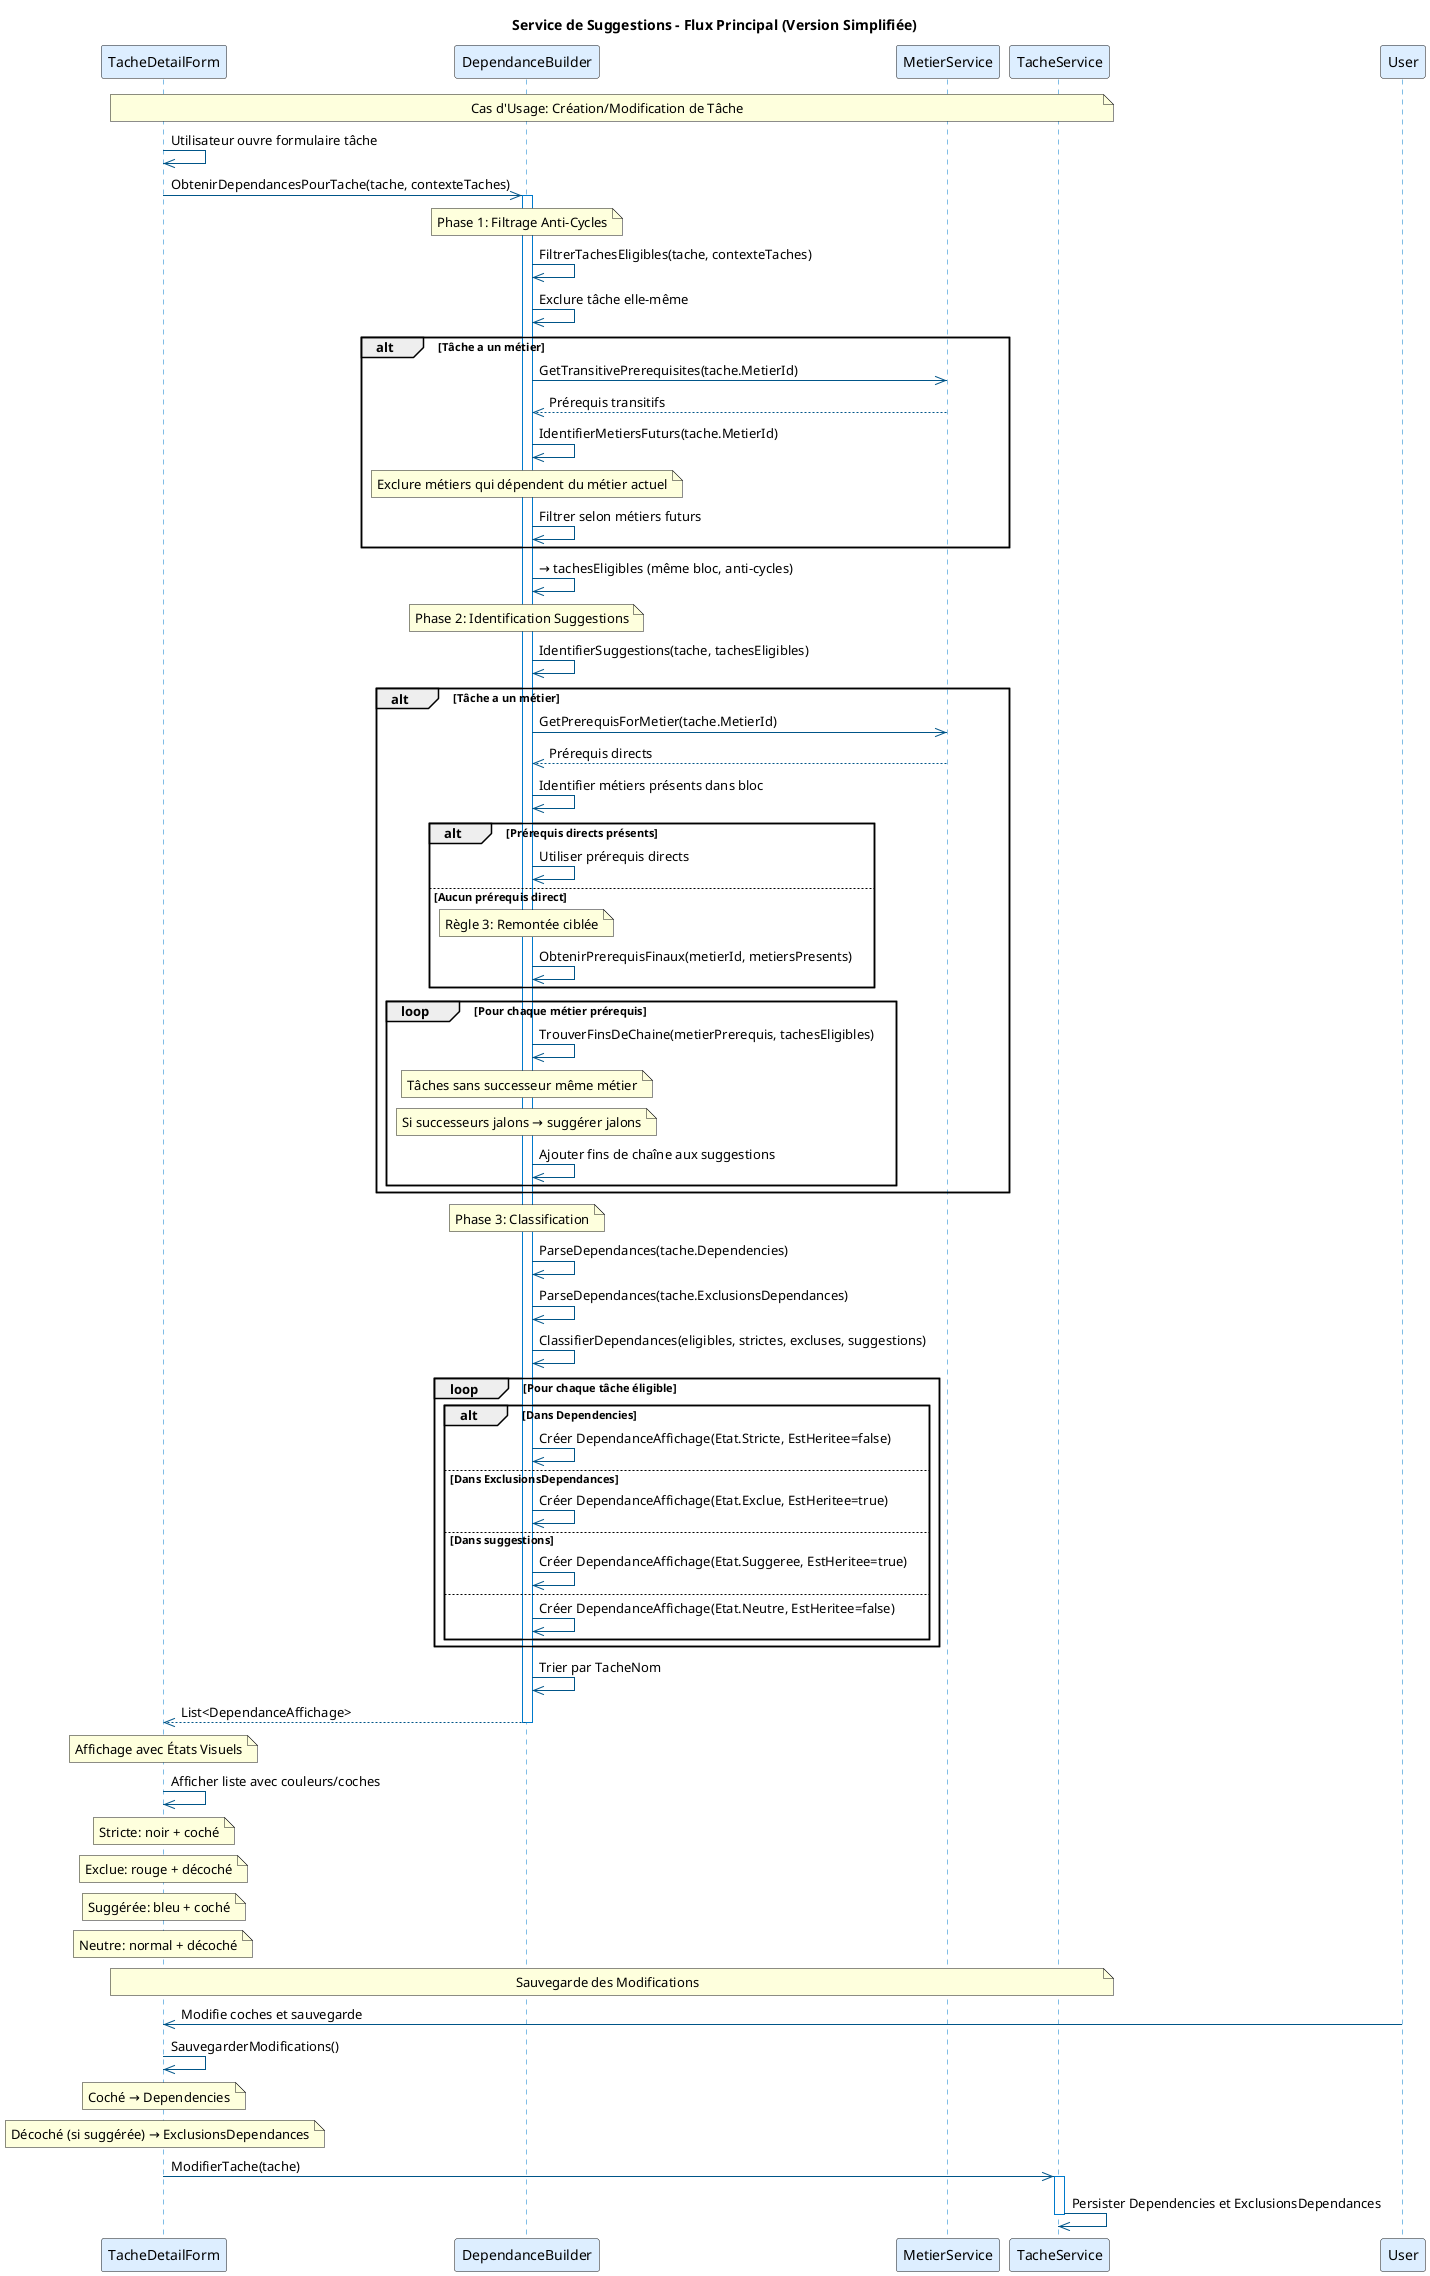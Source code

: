 @startuml
skinparam sequenceArrowColor #005588
skinparam sequenceLifeLineBorderColor #007ACC
skinparam sequenceParticipantBackgroundColor #DDEEFF

title Service de Suggestions - Flux Principal (Version Simplifiée)

participant UI as "TacheDetailForm"
participant DB as "DependanceBuilder"
participant MS as "MetierService"
participant TS as "TacheService"

Note over UI,TS: Cas d'Usage: Création/Modification de Tâche

UI->>UI: Utilisateur ouvre formulaire tâche
UI->>DB: ObtenirDependancesPourTache(tache, contexteTaches)
activate DB

Note over DB: Phase 1: Filtrage Anti-Cycles
DB->>DB: FiltrerTachesEligibles(tache, contexteTaches)
DB->>DB: Exclure tâche elle-même
alt Tâche a un métier
    DB->>MS: GetTransitivePrerequisites(tache.MetierId)
    MS-->>DB: Prérequis transitifs
    DB->>DB: IdentifierMetiersFuturs(tache.MetierId)
    Note over DB: Exclure métiers qui dépendent du métier actuel
    DB->>DB: Filtrer selon métiers futurs
end
DB->>DB: → tachesEligibles (même bloc, anti-cycles)

Note over DB: Phase 2: Identification Suggestions
DB->>DB: IdentifierSuggestions(tache, tachesEligibles)
alt Tâche a un métier
    DB->>MS: GetPrerequisForMetier(tache.MetierId)
    MS-->>DB: Prérequis directs
    DB->>DB: Identifier métiers présents dans bloc
    
    alt Prérequis directs présents
        DB->>DB: Utiliser prérequis directs
    else Aucun prérequis direct
        Note over DB: Règle 3: Remontée ciblée
        DB->>DB: ObtenirPrerequisFinaux(metierId, metiersPresents)
    end
    
    loop Pour chaque métier prérequis
        DB->>DB: TrouverFinsDeChaine(metierPrerequis, tachesEligibles)
        Note over DB: Tâches sans successeur même métier
        Note over DB: Si successeurs jalons → suggérer jalons
        DB->>DB: Ajouter fins de chaîne aux suggestions
    end
end

Note over DB: Phase 3: Classification
DB->>DB: ParseDependances(tache.Dependencies)
DB->>DB: ParseDependances(tache.ExclusionsDependances)
DB->>DB: ClassifierDependances(eligibles, strictes, excluses, suggestions)

loop Pour chaque tâche éligible
    alt Dans Dependencies
        DB->>DB: Créer DependanceAffichage(Etat.Stricte, EstHeritee=false)
    else Dans ExclusionsDependances
        DB->>DB: Créer DependanceAffichage(Etat.Exclue, EstHeritee=true)
    else Dans suggestions
        DB->>DB: Créer DependanceAffichage(Etat.Suggeree, EstHeritee=true)
    else
        DB->>DB: Créer DependanceAffichage(Etat.Neutre, EstHeritee=false)
    end
end

DB->>DB: Trier par TacheNom
DB-->>UI: List<DependanceAffichage>
deactivate DB

Note over UI: Affichage avec États Visuels
UI->>UI: Afficher liste avec couleurs/coches
Note over UI: Stricte: noir + coché
Note over UI: Exclue: rouge + décoché  
Note over UI: Suggérée: bleu + coché
Note over UI: Neutre: normal + décoché

Note over UI,TS: Sauvegarde des Modifications
User->>UI: Modifie coches et sauvegarde
UI->>UI: SauvegarderModifications()
Note over UI: Coché → Dependencies
Note over UI: Décoché (si suggérée) → ExclusionsDependances
UI->>TS: ModifierTache(tache)
activate TS
TS->>TS: Persister Dependencies et ExclusionsDependances
deactivate TS

@enduml